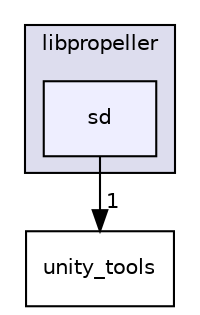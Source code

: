 digraph "sd" {
  compound=true
  node [ fontsize="10", fontname="Helvetica"];
  edge [ labelfontsize="10", labelfontname="Helvetica"];
  subgraph clusterdir_34d10b20358c807fff993149200b6a31 {
    graph [ bgcolor="#ddddee", pencolor="black", label="libpropeller" fontname="Helvetica", fontsize="10", URL="dir_34d10b20358c807fff993149200b6a31.html"]
  dir_0638895d08edb1df0bf17b9e9e3f15fe [shape=box, label="sd", style="filled", fillcolor="#eeeeff", pencolor="black", URL="dir_0638895d08edb1df0bf17b9e9e3f15fe.html"];
  }
  dir_a5caeb44bd6f9bde5ce74f527efd0904 [shape=box label="unity_tools" URL="dir_a5caeb44bd6f9bde5ce74f527efd0904.html"];
  dir_0638895d08edb1df0bf17b9e9e3f15fe->dir_a5caeb44bd6f9bde5ce74f527efd0904 [headlabel="1", labeldistance=1.5 headhref="dir_000022_000025.html"];
}
